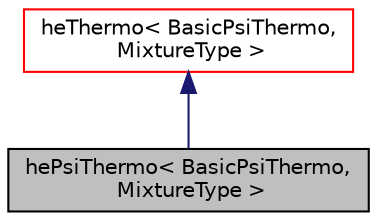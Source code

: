 digraph "hePsiThermo&lt; BasicPsiThermo, MixtureType &gt;"
{
  bgcolor="transparent";
  edge [fontname="Helvetica",fontsize="10",labelfontname="Helvetica",labelfontsize="10"];
  node [fontname="Helvetica",fontsize="10",shape=record];
  Node1 [label="hePsiThermo\< BasicPsiThermo,\l MixtureType \>",height=0.2,width=0.4,color="black", fillcolor="grey75", style="filled", fontcolor="black"];
  Node2 -> Node1 [dir="back",color="midnightblue",fontsize="10",style="solid",fontname="Helvetica"];
  Node2 [label="heThermo\< BasicPsiThermo,\l MixtureType \>",height=0.2,width=0.4,color="red",URL="$a01022.html"];
}
